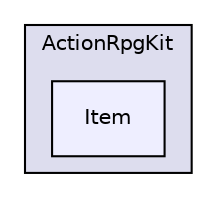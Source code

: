 digraph "Item" {
  compound=true
  node [ fontsize="10", fontname="Helvetica"];
  edge [ labelfontsize="10", labelfontname="Helvetica"];
  subgraph clusterdir_9ecb837a21b60474ce98456d518a780a {
    graph [ bgcolor="#ddddee", pencolor="black", label="ActionRpgKit" fontname="Helvetica", fontsize="10", URL="dir_9ecb837a21b60474ce98456d518a780a.xhtml"]
  dir_82f1619cc2cd5b1e15ccb552710268a6 [shape=box, label="Item", style="filled", fillcolor="#eeeeff", pencolor="black", URL="dir_82f1619cc2cd5b1e15ccb552710268a6.xhtml"];
  }
}
